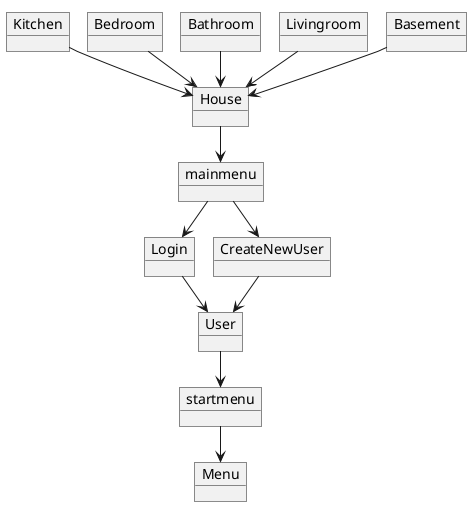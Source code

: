 @startuml
'https://plantuml.com/object-diagram
!pragma layout smetana

object User
object House
object Kitchen
object Bedroom
object Bathroom
object Livingroom
object Basement
object Login
object CreateNewUser
object Menu
object startmenu
object mainmenu


 Kitchen --> House
 Bedroom --> House
 Bathroom --> House
 Livingroom --> House
 Basement --> House

Login --> User
CreateNewUser --> User
User --> startmenu
House --> mainmenu

startmenu --> Menu
mainmenu --> Login
mainmenu --> CreateNewUser


@enduml
